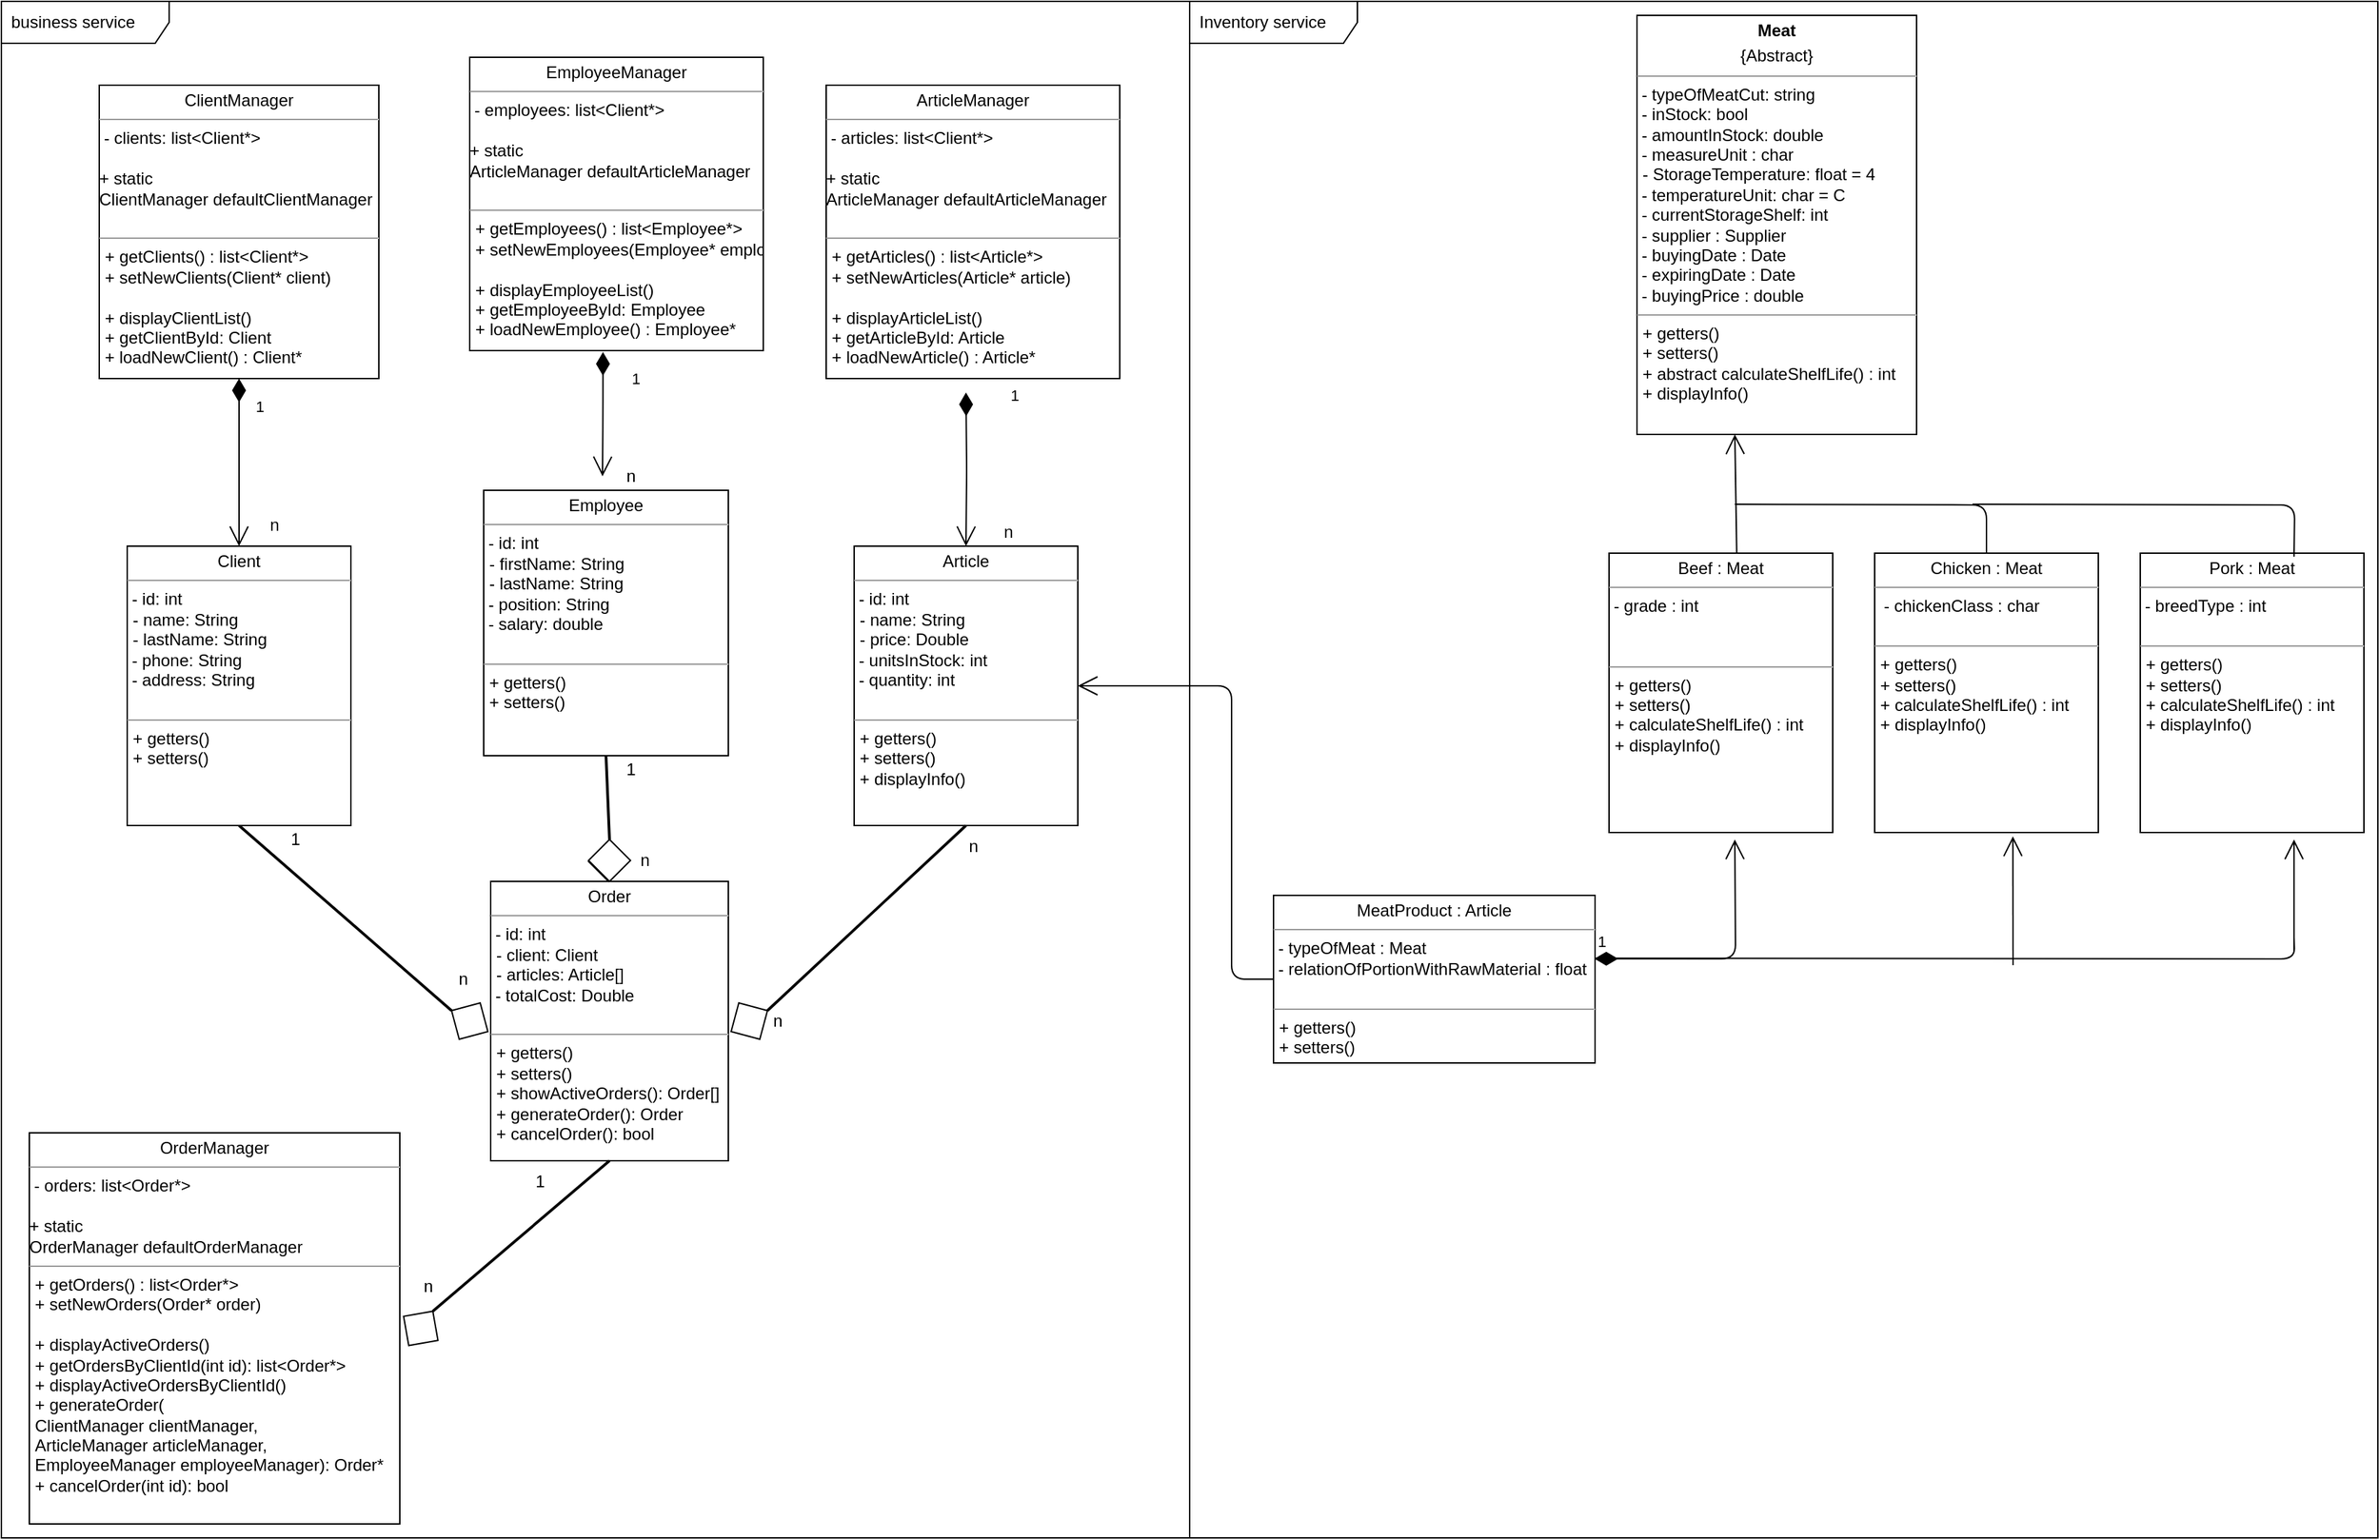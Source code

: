 <mxfile>
    <diagram id="JTaWTSF7lXTrRq_3tVzA" name="Page-1">
        <mxGraphModel dx="975" dy="607" grid="1" gridSize="10" guides="1" tooltips="1" connect="1" arrows="1" fold="1" page="1" pageScale="1" pageWidth="850" pageHeight="1100" background="none" math="0" shadow="0">
            <root>
                <mxCell id="0"/>
                <mxCell id="1" parent="0"/>
                <mxCell id="9" style="edgeStyle=none;html=1;exitX=0.5;exitY=1;exitDx=0;exitDy=0;shape=link;entryX=0;entryY=0.5;entryDx=0;entryDy=0;width=-1;" parent="1" source="6" target="12" edge="1">
                    <mxGeometry relative="1" as="geometry">
                        <mxPoint x="350" y="700" as="targetPoint"/>
                    </mxGeometry>
                </mxCell>
                <mxCell id="6" value="&lt;p style=&quot;margin:0px;margin-top:4px;text-align:center;&quot;&gt;Client&lt;br&gt;&lt;/p&gt;&lt;hr size=&quot;1&quot;&gt;&amp;nbsp;- id: int&lt;p style=&quot;margin:0px;margin-left:4px;&quot;&gt;- name: String&lt;/p&gt;&lt;p style=&quot;margin:0px;margin-left:4px;&quot;&gt;- lastName: String&lt;br&gt;&lt;/p&gt;&lt;div&gt;&amp;nbsp;- phone: String&lt;br&gt;&lt;/div&gt;&lt;div&gt;&amp;nbsp;- address: String&lt;/div&gt;&lt;div&gt;&lt;br&gt;&lt;/div&gt;&lt;hr size=&quot;1&quot;&gt;&lt;p style=&quot;margin:0px;margin-left:4px;&quot;&gt;+ getters()&lt;/p&gt;&lt;p style=&quot;margin:0px;margin-left:4px;&quot;&gt;+ setters()&lt;/p&gt;" style="verticalAlign=top;align=left;overflow=fill;fontSize=12;fontFamily=Helvetica;html=1;" parent="1" vertex="1">
                    <mxGeometry x="90" y="390" width="160" height="200" as="geometry"/>
                </mxCell>
                <mxCell id="7" value="&lt;p style=&quot;margin:0px;margin-top:4px;text-align:center;&quot;&gt;Article&lt;br&gt;&lt;/p&gt;&lt;hr size=&quot;1&quot;&gt;&amp;nbsp;- id: int&lt;p style=&quot;margin:0px;margin-left:4px;&quot;&gt;- name: String&lt;/p&gt;&lt;p style=&quot;margin:0px;margin-left:4px;&quot;&gt;- price: Double&lt;br&gt;&lt;/p&gt;&lt;div&gt;&amp;nbsp;- unitsInStock: int&lt;/div&gt;&lt;div&gt;&amp;nbsp;- quantity: int&lt;/div&gt;&lt;div&gt;&lt;br&gt;&lt;/div&gt;&lt;hr size=&quot;1&quot;&gt;&lt;p style=&quot;margin:0px;margin-left:4px;&quot;&gt;+ getters()&lt;/p&gt;&lt;p style=&quot;margin:0px;margin-left:4px;&quot;&gt;+ setters()&lt;/p&gt;&lt;p style=&quot;margin:0px;margin-left:4px;&quot;&gt;+ displayInfo()&lt;/p&gt;" style="verticalAlign=top;align=left;overflow=fill;fontSize=12;fontFamily=Helvetica;html=1;" parent="1" vertex="1">
                    <mxGeometry x="610" y="390" width="160" height="200" as="geometry"/>
                </mxCell>
                <mxCell id="8" value="&lt;p style=&quot;margin:0px;margin-top:4px;text-align:center;&quot;&gt;Order&lt;br&gt;&lt;/p&gt;&lt;hr size=&quot;1&quot;&gt;&amp;nbsp;- id: int&lt;p style=&quot;margin:0px;margin-left:4px;&quot;&gt;- client: Client&lt;/p&gt;&lt;p style=&quot;margin:0px;margin-left:4px;&quot;&gt;- articles: Article[]&lt;br&gt;&lt;/p&gt;&lt;div&gt;&amp;nbsp;- totalCost: Double&lt;/div&gt;&lt;div&gt;&lt;br&gt;&lt;/div&gt;&lt;hr size=&quot;1&quot;&gt;&lt;p style=&quot;margin:0px;margin-left:4px;&quot;&gt;+ getters()&lt;/p&gt;&lt;p style=&quot;margin:0px;margin-left:4px;&quot;&gt;+ setters()&lt;/p&gt;&lt;p style=&quot;margin:0px;margin-left:4px;&quot;&gt;+ showActiveOrders(): Order[]&lt;/p&gt;&lt;p style=&quot;margin: 0px 0px 0px 4px;&quot;&gt;+ generateOrder(): Order&lt;br&gt;&lt;/p&gt;&lt;p style=&quot;margin: 0px 0px 0px 4px;&quot;&gt;+ cancelOrder(): bool&lt;/p&gt;" style="verticalAlign=top;align=left;overflow=fill;fontSize=12;fontFamily=Helvetica;html=1;" parent="1" vertex="1">
                    <mxGeometry x="350" y="630" width="170" height="200" as="geometry"/>
                </mxCell>
                <mxCell id="12" value="" style="rhombus;whiteSpace=wrap;html=1;rotation=30;" parent="1" vertex="1">
                    <mxGeometry x="320" y="715" width="30" height="30" as="geometry"/>
                </mxCell>
                <mxCell id="18" style="edgeStyle=none;html=1;exitX=0;exitY=0.5;exitDx=0;exitDy=0;shape=link;entryX=0.5;entryY=1;entryDx=0;entryDy=0;width=-1;" parent="1" source="19" target="7" edge="1">
                    <mxGeometry relative="1" as="geometry">
                        <mxPoint x="750.511" y="851.118" as="targetPoint"/>
                        <mxPoint x="600" y="710" as="sourcePoint"/>
                    </mxGeometry>
                </mxCell>
                <mxCell id="19" value="" style="rhombus;whiteSpace=wrap;html=1;rotation=-210;" parent="1" vertex="1">
                    <mxGeometry x="520" y="715" width="30" height="30" as="geometry"/>
                </mxCell>
                <mxCell id="21" value="1" style="text;html=1;align=center;verticalAlign=middle;resizable=0;points=[];autosize=1;strokeColor=none;fillColor=none;" parent="1" vertex="1">
                    <mxGeometry x="195" y="585" width="30" height="30" as="geometry"/>
                </mxCell>
                <mxCell id="22" value="n" style="text;html=1;align=center;verticalAlign=middle;resizable=0;points=[];autosize=1;strokeColor=none;fillColor=none;" parent="1" vertex="1">
                    <mxGeometry x="315" y="685" width="30" height="30" as="geometry"/>
                </mxCell>
                <mxCell id="24" value="n" style="text;html=1;align=center;verticalAlign=middle;resizable=0;points=[];autosize=1;strokeColor=none;fillColor=none;" parent="1" vertex="1">
                    <mxGeometry x="680" y="590" width="30" height="30" as="geometry"/>
                </mxCell>
                <mxCell id="25" value="&lt;p style=&quot;margin:0px;margin-top:4px;text-align:center;&quot;&gt;Employee&lt;br&gt;&lt;/p&gt;&lt;hr size=&quot;1&quot;&gt;&amp;nbsp;- id: int&lt;p style=&quot;margin:0px;margin-left:4px;&quot;&gt;- firstName: String&lt;/p&gt;&lt;p style=&quot;margin:0px;margin-left:4px;&quot;&gt;- lastName: String&lt;br&gt;&lt;/p&gt;&lt;div&gt;&amp;nbsp;- position: String&lt;br&gt;&lt;/div&gt;&lt;div&gt;&amp;nbsp;- salary: double&lt;/div&gt;&lt;div&gt;&lt;br&gt;&lt;/div&gt;&lt;hr size=&quot;1&quot;&gt;&lt;p style=&quot;margin:0px;margin-left:4px;&quot;&gt;+ getters()&lt;/p&gt;&lt;p style=&quot;margin:0px;margin-left:4px;&quot;&gt;+ setters()&lt;/p&gt;" style="verticalAlign=top;align=left;overflow=fill;fontSize=12;fontFamily=Helvetica;html=1;" parent="1" vertex="1">
                    <mxGeometry x="345" y="350" width="175" height="190" as="geometry"/>
                </mxCell>
                <mxCell id="28" style="edgeStyle=none;html=1;shape=link;entryX=0.5;entryY=1;entryDx=0;entryDy=0;width=-1;startArrow=none;" parent="1" target="25" edge="1">
                    <mxGeometry relative="1" as="geometry">
                        <mxPoint x="532.5" y="502.99" as="targetPoint"/>
                        <mxPoint x="435" y="600" as="sourcePoint"/>
                    </mxGeometry>
                </mxCell>
                <mxCell id="30" value="" style="edgeStyle=none;html=1;exitX=0.5;exitY=0;exitDx=0;exitDy=0;shape=link;entryX=0.5;entryY=1;entryDx=0;entryDy=0;width=-1;endArrow=none;" parent="1" source="8" target="29" edge="1">
                    <mxGeometry relative="1" as="geometry">
                        <mxPoint x="432.5" y="540" as="targetPoint"/>
                        <mxPoint x="435" y="630" as="sourcePoint"/>
                    </mxGeometry>
                </mxCell>
                <mxCell id="29" value="" style="rhombus;whiteSpace=wrap;html=1;rotation=90;" parent="1" vertex="1">
                    <mxGeometry x="420.0" y="600.0" width="30" height="30" as="geometry"/>
                </mxCell>
                <mxCell id="33" value="1" style="text;html=1;align=center;verticalAlign=middle;resizable=0;points=[];autosize=1;strokeColor=none;fillColor=none;" parent="1" vertex="1">
                    <mxGeometry x="435" y="535" width="30" height="30" as="geometry"/>
                </mxCell>
                <mxCell id="34" value="n" style="text;html=1;align=center;verticalAlign=middle;resizable=0;points=[];autosize=1;strokeColor=none;fillColor=none;" parent="1" vertex="1">
                    <mxGeometry x="445" y="600" width="30" height="30" as="geometry"/>
                </mxCell>
                <mxCell id="35" value="&lt;p style=&quot;margin:0px;margin-top:4px;text-align:center;&quot;&gt;ClientManager&lt;br&gt;&lt;/p&gt;&lt;hr size=&quot;1&quot;&gt;&amp;nbsp;- clients: list&amp;lt;Client*&amp;gt;&lt;br&gt;&lt;br&gt;+ static &lt;br&gt;ClientManager defaultClientManager&lt;br&gt;&lt;div&gt;&lt;br&gt;&lt;/div&gt;&lt;hr size=&quot;1&quot;&gt;&lt;p style=&quot;margin:0px;margin-left:4px;&quot;&gt;+ getClients() : list&amp;lt;Client*&amp;gt;&lt;/p&gt;&lt;p style=&quot;margin:0px;margin-left:4px;&quot;&gt;&lt;span style=&quot;background-color: initial;&quot;&gt;+ setNewClients(Client* client)&lt;/span&gt;&lt;/p&gt;&lt;p style=&quot;margin:0px;margin-left:4px;&quot;&gt;&lt;span style=&quot;background-color: initial;&quot;&gt;&lt;br&gt;&lt;/span&gt;&lt;/p&gt;&lt;p style=&quot;margin:0px;margin-left:4px;&quot;&gt;&lt;span style=&quot;background-color: initial;&quot;&gt;+ displayClientList()&lt;/span&gt;&lt;/p&gt;&lt;p style=&quot;margin:0px;margin-left:4px;&quot;&gt;&lt;span style=&quot;background-color: initial;&quot;&gt;+ getClientById: Client&lt;/span&gt;&lt;/p&gt;&lt;p style=&quot;margin:0px;margin-left:4px;&quot;&gt;&lt;span style=&quot;background-color: initial;&quot;&gt;+ loadNewClient() : Client*&lt;/span&gt;&lt;/p&gt;" style="verticalAlign=top;align=left;overflow=fill;fontSize=12;fontFamily=Helvetica;html=1;" parent="1" vertex="1">
                    <mxGeometry x="70" y="60" width="200" height="210" as="geometry"/>
                </mxCell>
                <mxCell id="36" value="&lt;p style=&quot;margin:0px;margin-top:4px;text-align:center;&quot;&gt;ArticleManager&lt;br&gt;&lt;/p&gt;&lt;hr size=&quot;1&quot;&gt;&amp;nbsp;- articles: list&amp;lt;Client*&amp;gt;&lt;br&gt;&lt;br&gt;+ static &lt;br&gt;ArticleManager defaultArticleManager&lt;br&gt;&lt;div&gt;&lt;br&gt;&lt;/div&gt;&lt;hr size=&quot;1&quot;&gt;&lt;p style=&quot;margin:0px;margin-left:4px;&quot;&gt;+ getArticles() : list&amp;lt;Article*&amp;gt;&lt;/p&gt;&lt;p style=&quot;margin:0px;margin-left:4px;&quot;&gt;&lt;span style=&quot;background-color: initial;&quot;&gt;+ setNewArticles(Article* article)&lt;/span&gt;&lt;/p&gt;&lt;p style=&quot;margin:0px;margin-left:4px;&quot;&gt;&lt;span style=&quot;background-color: initial;&quot;&gt;&lt;br&gt;&lt;/span&gt;&lt;/p&gt;&lt;p style=&quot;margin:0px;margin-left:4px;&quot;&gt;&lt;span style=&quot;background-color: initial;&quot;&gt;+ displayArticleList()&lt;/span&gt;&lt;/p&gt;&lt;p style=&quot;margin:0px;margin-left:4px;&quot;&gt;&lt;span style=&quot;background-color: initial;&quot;&gt;+ getArticleById: Article&lt;/span&gt;&lt;/p&gt;&lt;p style=&quot;margin:0px;margin-left:4px;&quot;&gt;&lt;span style=&quot;background-color: initial;&quot;&gt;+ loadNewArticle() : Article*&lt;/span&gt;&lt;/p&gt;" style="verticalAlign=top;align=left;overflow=fill;fontSize=12;fontFamily=Helvetica;html=1;" parent="1" vertex="1">
                    <mxGeometry x="590" y="60" width="210" height="210" as="geometry"/>
                </mxCell>
                <mxCell id="37" value="&lt;p style=&quot;margin:0px;margin-top:4px;text-align:center;&quot;&gt;EmployeeManager&lt;br&gt;&lt;/p&gt;&lt;hr size=&quot;1&quot;&gt;&amp;nbsp;- employees: list&amp;lt;Client*&amp;gt;&lt;br&gt;&lt;br&gt;+ static &lt;br&gt;ArticleManager defaultArticleManager&lt;br&gt;&lt;div&gt;&lt;br&gt;&lt;/div&gt;&lt;hr size=&quot;1&quot;&gt;&lt;p style=&quot;margin:0px;margin-left:4px;&quot;&gt;+ getEmployees() : list&amp;lt;Employee*&amp;gt;&lt;/p&gt;&lt;p style=&quot;margin:0px;margin-left:4px;&quot;&gt;&lt;span style=&quot;background-color: initial;&quot;&gt;+ setNewEmployees(Employee* employee)&lt;/span&gt;&lt;/p&gt;&lt;p style=&quot;margin:0px;margin-left:4px;&quot;&gt;&lt;span style=&quot;background-color: initial;&quot;&gt;&lt;br&gt;&lt;/span&gt;&lt;/p&gt;&lt;p style=&quot;margin:0px;margin-left:4px;&quot;&gt;&lt;span style=&quot;background-color: initial;&quot;&gt;+ displayEmployeeList()&lt;/span&gt;&lt;/p&gt;&lt;p style=&quot;margin:0px;margin-left:4px;&quot;&gt;&lt;span style=&quot;background-color: initial;&quot;&gt;+ getEmployeeById: Employee&lt;/span&gt;&lt;/p&gt;&lt;p style=&quot;margin:0px;margin-left:4px;&quot;&gt;&lt;span style=&quot;background-color: initial;&quot;&gt;+ loadNewEmployee() : Employee*&lt;/span&gt;&lt;/p&gt;" style="verticalAlign=top;align=left;overflow=fill;fontSize=12;fontFamily=Helvetica;html=1;" parent="1" vertex="1">
                    <mxGeometry x="335" y="40" width="210" height="210" as="geometry"/>
                </mxCell>
                <mxCell id="44" value="&lt;p style=&quot;margin:0px;margin-top:4px;text-align:center;&quot;&gt;OrderManager&lt;br&gt;&lt;/p&gt;&lt;hr size=&quot;1&quot;&gt;&amp;nbsp;- orders: list&amp;lt;Order*&amp;gt;&lt;br&gt;&lt;br&gt;+ static &lt;br&gt;OrderManager defaultOrderManager&lt;br&gt;&lt;hr size=&quot;1&quot;&gt;&lt;p style=&quot;margin:0px;margin-left:4px;&quot;&gt;+ getOrders() : list&amp;lt;Order*&amp;gt;&lt;/p&gt;&lt;p style=&quot;margin:0px;margin-left:4px;&quot;&gt;&lt;span style=&quot;background-color: initial;&quot;&gt;+ setNewOrders(Order* order)&lt;/span&gt;&lt;/p&gt;&lt;p style=&quot;margin:0px;margin-left:4px;&quot;&gt;&lt;span style=&quot;background-color: initial;&quot;&gt;&lt;br&gt;&lt;/span&gt;&lt;/p&gt;&lt;p style=&quot;margin:0px;margin-left:4px;&quot;&gt;&lt;span style=&quot;background-color: initial;&quot;&gt;+ displayActiveOrders()&lt;/span&gt;&lt;/p&gt;&lt;p style=&quot;margin:0px;margin-left:4px;&quot;&gt;&lt;span style=&quot;background-color: initial;&quot;&gt;+ getOrdersByClientId(int id): list&amp;lt;Order*&amp;gt;&lt;/span&gt;&lt;/p&gt;&lt;p style=&quot;margin:0px;margin-left:4px;&quot;&gt;&lt;span style=&quot;background-color: initial;&quot;&gt;+&amp;nbsp;&lt;/span&gt;displayActiveOrdersByClientId&lt;span style=&quot;background-color: initial;&quot;&gt;()&lt;/span&gt;&lt;/p&gt;&lt;p style=&quot;margin:0px;margin-left:4px;&quot;&gt;&lt;span style=&quot;background-color: initial;&quot;&gt;+ generateOrder(&lt;/span&gt;&lt;/p&gt;&lt;p style=&quot;margin:0px;margin-left:4px;&quot;&gt;&lt;span style=&quot;background-color: initial;&quot;&gt;ClientManager clientManager,&lt;/span&gt;&lt;/p&gt;&lt;p style=&quot;margin:0px;margin-left:4px;&quot;&gt;ArticleManager articleManager,&lt;span style=&quot;background-color: initial;&quot;&gt;&lt;br&gt;&lt;/span&gt;&lt;/p&gt;&lt;p style=&quot;margin:0px;margin-left:4px;&quot;&gt;EmployeeManager employeeManager): Order*&lt;br&gt;&lt;/p&gt;&lt;p style=&quot;margin:0px;margin-left:4px;&quot;&gt;+ cancelOrder(int id): bool&lt;/p&gt;" style="verticalAlign=top;align=left;overflow=fill;fontSize=12;fontFamily=Helvetica;html=1;" parent="1" vertex="1">
                    <mxGeometry x="20" y="810" width="265" height="280" as="geometry"/>
                </mxCell>
                <mxCell id="45" style="edgeStyle=none;html=1;shape=link;width=-1;entryX=0.5;entryY=1;entryDx=0;entryDy=0;exitX=0;exitY=0.5;exitDx=0;exitDy=0;" parent="1" source="46" target="8" edge="1">
                    <mxGeometry relative="1" as="geometry">
                        <mxPoint x="400" y="800" as="targetPoint"/>
                        <mxPoint x="400" y="830" as="sourcePoint"/>
                    </mxGeometry>
                </mxCell>
                <mxCell id="46" value="" style="rhombus;whiteSpace=wrap;html=1;rotation=125;fillColor=#FFFFFF;" parent="1" vertex="1">
                    <mxGeometry x="285" y="935" width="30" height="30" as="geometry"/>
                </mxCell>
                <mxCell id="49" value="n" style="text;html=1;align=center;verticalAlign=middle;resizable=0;points=[];autosize=1;strokeColor=none;fillColor=none;" parent="1" vertex="1">
                    <mxGeometry x="180" y="360" width="30" height="30" as="geometry"/>
                </mxCell>
                <mxCell id="86" value="" style="edgeStyle=none;html=1;" parent="1" target="37" edge="1">
                    <mxGeometry relative="1" as="geometry">
                        <mxPoint x="457.5" y="250" as="sourcePoint"/>
                    </mxGeometry>
                </mxCell>
                <mxCell id="51" value="n" style="text;html=1;align=center;verticalAlign=middle;resizable=0;points=[];autosize=1;strokeColor=none;fillColor=none;" parent="1" vertex="1">
                    <mxGeometry x="435" y="325" width="30" height="30" as="geometry"/>
                </mxCell>
                <mxCell id="53" value="n" style="text;html=1;align=center;verticalAlign=middle;resizable=0;points=[];autosize=1;strokeColor=none;fillColor=none;" parent="1" vertex="1">
                    <mxGeometry x="705" y="365" width="30" height="30" as="geometry"/>
                </mxCell>
                <mxCell id="54" value="1" style="text;html=1;align=center;verticalAlign=middle;resizable=0;points=[];autosize=1;strokeColor=none;fillColor=none;" parent="1" vertex="1">
                    <mxGeometry x="370" y="830" width="30" height="30" as="geometry"/>
                </mxCell>
                <mxCell id="55" value="n" style="text;html=1;align=center;verticalAlign=middle;resizable=0;points=[];autosize=1;strokeColor=none;fillColor=none;" parent="1" vertex="1">
                    <mxGeometry x="290" y="905" width="30" height="30" as="geometry"/>
                </mxCell>
                <mxCell id="84" value="1" style="endArrow=open;html=1;endSize=12;startArrow=diamondThin;startSize=14;startFill=1;edgeStyle=orthogonalEdgeStyle;align=left;verticalAlign=bottom;exitX=0.5;exitY=1;exitDx=0;exitDy=0;entryX=0.5;entryY=0;entryDx=0;entryDy=0;" parent="1" source="35" target="6" edge="1">
                    <mxGeometry x="-0.5" y="10" relative="1" as="geometry">
                        <mxPoint x="90" y="325" as="sourcePoint"/>
                        <mxPoint x="250" y="325" as="targetPoint"/>
                        <mxPoint y="-1" as="offset"/>
                    </mxGeometry>
                </mxCell>
                <mxCell id="87" value="1" style="endArrow=open;html=1;endSize=12;startArrow=diamondThin;startSize=14;startFill=1;edgeStyle=orthogonalEdgeStyle;align=left;verticalAlign=bottom;exitX=0.454;exitY=1.005;exitDx=0;exitDy=0;exitPerimeter=0;" parent="1" source="37" edge="1">
                    <mxGeometry x="-0.351" y="20" relative="1" as="geometry">
                        <mxPoint x="430" y="260" as="sourcePoint"/>
                        <mxPoint x="430" y="340" as="targetPoint"/>
                        <mxPoint x="-1" y="-1" as="offset"/>
                    </mxGeometry>
                </mxCell>
                <mxCell id="93" value="1" style="endArrow=open;html=1;endSize=12;startArrow=diamondThin;startSize=14;startFill=1;edgeStyle=orthogonalEdgeStyle;align=left;verticalAlign=bottom;entryX=0.5;entryY=0;entryDx=0;entryDy=0;" parent="1" target="7" edge="1">
                    <mxGeometry x="-0.818" y="30" relative="1" as="geometry">
                        <mxPoint x="690" y="280" as="sourcePoint"/>
                        <mxPoint x="550" y="450" as="targetPoint"/>
                        <mxPoint y="1" as="offset"/>
                    </mxGeometry>
                </mxCell>
                <mxCell id="358" value="n" style="text;html=1;align=center;verticalAlign=middle;resizable=0;points=[];autosize=1;strokeColor=none;fillColor=none;" parent="1" vertex="1">
                    <mxGeometry x="540" y="715" width="30" height="30" as="geometry"/>
                </mxCell>
                <mxCell id="364" value="&lt;p style=&quot;margin:0px;margin-top:4px;text-align:center;&quot;&gt;&lt;b&gt;Meat&lt;/b&gt;&lt;/p&gt;&lt;p style=&quot;margin:0px;margin-top:4px;text-align:center;&quot;&gt;{Abstract}&lt;/p&gt;&lt;hr size=&quot;1&quot;&gt;&amp;nbsp;&lt;span style=&quot;background-color: initial;&quot;&gt;- typeOfMeatCut: string&lt;br&gt;&lt;/span&gt;&amp;nbsp;- inStock: bool&lt;br&gt;&amp;nbsp;- amountInStock: double&lt;br&gt;&amp;nbsp;- measureUnit : char&lt;br&gt;&lt;p style=&quot;margin:0px;margin-left:4px;&quot;&gt;- StorageTemperature: float = 4&lt;br&gt;&lt;/p&gt;&lt;div&gt;&amp;nbsp;- temperatureUnit: char = C&lt;/div&gt;&lt;div&gt;&amp;nbsp;- currentStorageShelf: int&lt;/div&gt;&lt;div&gt;&amp;nbsp;- supplier : Supplier&lt;/div&gt;&lt;div&gt;&lt;div&gt;&lt;span style=&quot;background-color: initial;&quot;&gt;&amp;nbsp;- buyingDate : Date&lt;/span&gt;&lt;/div&gt;&lt;/div&gt;&lt;div&gt;&lt;span style=&quot;background-color: initial;&quot;&gt;&amp;nbsp;- expiringDate : Date&lt;/span&gt;&lt;br&gt;&lt;/div&gt;&lt;div&gt;&lt;span style=&quot;background-color: initial;&quot;&gt;&amp;nbsp;- buyingPrice : double&lt;/span&gt;&lt;/div&gt;&lt;hr size=&quot;1&quot;&gt;&lt;p style=&quot;margin:0px;margin-left:4px;&quot;&gt;+ getters()&lt;/p&gt;&lt;p style=&quot;margin:0px;margin-left:4px;&quot;&gt;+ setters()&lt;/p&gt;&lt;p style=&quot;margin:0px;margin-left:4px;&quot;&gt;+ abstract calculateShelfLife() : int&lt;/p&gt;&lt;p style=&quot;margin:0px;margin-left:4px;&quot;&gt;+ displayInfo()&lt;/p&gt;" style="verticalAlign=top;align=left;overflow=fill;fontSize=12;fontFamily=Helvetica;html=1;" parent="1" vertex="1">
                    <mxGeometry x="1170" y="10" width="200" height="300" as="geometry"/>
                </mxCell>
                <mxCell id="372" value="&lt;p style=&quot;margin:0px;margin-top:4px;text-align:center;&quot;&gt;MeatProduct : Article&lt;br&gt;&lt;/p&gt;&lt;hr size=&quot;1&quot;&gt;&amp;nbsp;- typeOfMeat : Meat&lt;br&gt;&amp;nbsp;- relationOfPortionWithRawMaterial : float&lt;br&gt;&lt;div&gt;&lt;br&gt;&lt;/div&gt;&lt;hr size=&quot;1&quot;&gt;&lt;p style=&quot;margin:0px;margin-left:4px;&quot;&gt;+ getters()&lt;/p&gt;&lt;p style=&quot;margin:0px;margin-left:4px;&quot;&gt;+ setters()&lt;/p&gt;" style="verticalAlign=top;align=left;overflow=fill;fontSize=12;fontFamily=Helvetica;html=1;" parent="1" vertex="1">
                    <mxGeometry x="910" y="640" width="230" height="120" as="geometry"/>
                </mxCell>
                <mxCell id="373" value="&lt;p style=&quot;margin:0px;margin-top:4px;text-align:center;&quot;&gt;Chicken : Meat&lt;br&gt;&lt;/p&gt;&lt;hr size=&quot;1&quot;&gt;&amp;nbsp; - chickenClass : char&lt;br&gt;&lt;br&gt;&lt;hr size=&quot;1&quot;&gt;&lt;p style=&quot;margin:0px;margin-left:4px;&quot;&gt;+ getters()&lt;/p&gt;&lt;p style=&quot;margin:0px;margin-left:4px;&quot;&gt;+ setters()&lt;/p&gt;&lt;p style=&quot;margin:0px;margin-left:4px;&quot;&gt;+ calculateShelfLife() : int&lt;br&gt;&lt;/p&gt;&lt;p style=&quot;margin:0px;margin-left:4px;&quot;&gt;+ displayInfo()&lt;br&gt;&lt;/p&gt;" style="verticalAlign=top;align=left;overflow=fill;fontSize=12;fontFamily=Helvetica;html=1;" parent="1" vertex="1">
                    <mxGeometry x="1340" y="395" width="160" height="200" as="geometry"/>
                </mxCell>
                <mxCell id="378" value="&lt;p style=&quot;margin:0px;margin-top:4px;text-align:center;&quot;&gt;Beef : Meat&lt;br&gt;&lt;/p&gt;&lt;hr size=&quot;1&quot;&gt;&amp;nbsp;- grade : int&lt;br&gt;&amp;nbsp;&lt;br&gt;&lt;br&gt;&lt;hr size=&quot;1&quot;&gt;&lt;p style=&quot;margin:0px;margin-left:4px;&quot;&gt;+ getters()&lt;/p&gt;&lt;p style=&quot;margin:0px;margin-left:4px;&quot;&gt;+ setters()&lt;/p&gt;&lt;p style=&quot;margin:0px;margin-left:4px;&quot;&gt;+ calculateShelfLife() : int&lt;/p&gt;&lt;p style=&quot;margin:0px;margin-left:4px;&quot;&gt;+ displayInfo()&lt;/p&gt;" style="verticalAlign=top;align=left;overflow=fill;fontSize=12;fontFamily=Helvetica;html=1;" parent="1" vertex="1">
                    <mxGeometry x="1150" y="395" width="160" height="200" as="geometry"/>
                </mxCell>
                <mxCell id="379" value="&lt;p style=&quot;margin:0px;margin-top:4px;text-align:center;&quot;&gt;Pork : Meat&lt;br&gt;&lt;/p&gt;&lt;hr size=&quot;1&quot;&gt;&amp;nbsp;- breedType : int&lt;br&gt;&lt;br&gt;&lt;hr size=&quot;1&quot;&gt;&lt;p style=&quot;margin:0px;margin-left:4px;&quot;&gt;+ getters()&lt;/p&gt;&lt;p style=&quot;margin:0px;margin-left:4px;&quot;&gt;+ setters()&lt;/p&gt;&lt;p style=&quot;margin:0px;margin-left:4px;&quot;&gt;+ calculateShelfLife() : int&lt;br&gt;&lt;/p&gt;&lt;p style=&quot;margin:0px;margin-left:4px;&quot;&gt;+ displayInfo()&lt;br&gt;&lt;/p&gt;" style="verticalAlign=top;align=left;overflow=fill;fontSize=12;fontFamily=Helvetica;html=1;" parent="1" vertex="1">
                    <mxGeometry x="1530" y="395" width="160" height="200" as="geometry"/>
                </mxCell>
                <mxCell id="384" value="1" style="endArrow=open;html=1;endSize=12;startArrow=diamondThin;startSize=14;startFill=1;edgeStyle=orthogonalEdgeStyle;align=left;verticalAlign=bottom;exitX=0.998;exitY=0.378;exitDx=0;exitDy=0;exitPerimeter=0;" parent="1" source="372" edge="1">
                    <mxGeometry x="-1" y="3" relative="1" as="geometry">
                        <mxPoint x="1120" y="684" as="sourcePoint"/>
                        <mxPoint x="1240" y="600" as="targetPoint"/>
                    </mxGeometry>
                </mxCell>
                <mxCell id="385" value="" style="endArrow=none;html=1;edgeStyle=orthogonalEdgeStyle;" parent="1" edge="1">
                    <mxGeometry relative="1" as="geometry">
                        <mxPoint x="1140" y="685" as="sourcePoint"/>
                        <mxPoint x="1640" y="670" as="targetPoint"/>
                    </mxGeometry>
                </mxCell>
                <mxCell id="390" value="" style="endArrow=open;endFill=1;endSize=12;html=1;entryX=0.618;entryY=1.014;entryDx=0;entryDy=0;entryPerimeter=0;" parent="1" target="373" edge="1">
                    <mxGeometry width="160" relative="1" as="geometry">
                        <mxPoint x="1439" y="690" as="sourcePoint"/>
                        <mxPoint x="1450" y="630" as="targetPoint"/>
                    </mxGeometry>
                </mxCell>
                <mxCell id="392" value="" style="endArrow=open;endFill=1;endSize=12;html=1;" parent="1" edge="1">
                    <mxGeometry width="160" relative="1" as="geometry">
                        <mxPoint x="1640" y="680" as="sourcePoint"/>
                        <mxPoint x="1640" y="600" as="targetPoint"/>
                    </mxGeometry>
                </mxCell>
                <mxCell id="393" value="" style="endArrow=open;endFill=1;endSize=12;html=1;entryX=1;entryY=0.5;entryDx=0;entryDy=0;exitX=0;exitY=0.5;exitDx=0;exitDy=0;" parent="1" source="372" target="7" edge="1">
                    <mxGeometry width="160" relative="1" as="geometry">
                        <mxPoint x="880" y="680" as="sourcePoint"/>
                        <mxPoint x="1000" y="380" as="targetPoint"/>
                        <Array as="points">
                            <mxPoint x="880" y="700"/>
                            <mxPoint x="880" y="620"/>
                            <mxPoint x="880" y="490"/>
                        </Array>
                    </mxGeometry>
                </mxCell>
                <mxCell id="394" value="" style="endArrow=open;endFill=1;endSize=12;html=1;exitX=0.571;exitY=0.002;exitDx=0;exitDy=0;exitPerimeter=0;" parent="1" source="378" edge="1">
                    <mxGeometry width="160" relative="1" as="geometry">
                        <mxPoint x="1240" y="390" as="sourcePoint"/>
                        <mxPoint x="1240" y="310" as="targetPoint"/>
                    </mxGeometry>
                </mxCell>
                <mxCell id="396" value="" style="endArrow=none;html=1;edgeStyle=orthogonalEdgeStyle;entryX=0.5;entryY=0;entryDx=0;entryDy=0;" parent="1" target="373" edge="1">
                    <mxGeometry relative="1" as="geometry">
                        <mxPoint x="1240" y="360" as="sourcePoint"/>
                        <mxPoint x="1400" y="360" as="targetPoint"/>
                    </mxGeometry>
                </mxCell>
                <mxCell id="399" value="" style="endArrow=none;html=1;edgeStyle=orthogonalEdgeStyle;entryX=0.5;entryY=0;entryDx=0;entryDy=0;" parent="1" edge="1">
                    <mxGeometry relative="1" as="geometry">
                        <mxPoint x="1410" y="360" as="sourcePoint"/>
                        <mxPoint x="1640" y="397.5" as="targetPoint"/>
                    </mxGeometry>
                </mxCell>
                <mxCell id="402" value="business service" style="shape=umlFrame;whiteSpace=wrap;html=1;width=120;height=30;boundedLbl=1;verticalAlign=middle;align=left;spacingLeft=5;" vertex="1" parent="1">
                    <mxGeometry width="850" height="1100" as="geometry"/>
                </mxCell>
                <mxCell id="403" value="Inventory service" style="shape=umlFrame;whiteSpace=wrap;html=1;width=120;height=30;boundedLbl=1;verticalAlign=middle;align=left;spacingLeft=5;" vertex="1" parent="1">
                    <mxGeometry x="850" width="850" height="1100" as="geometry"/>
                </mxCell>
            </root>
        </mxGraphModel>
    </diagram>
</mxfile>